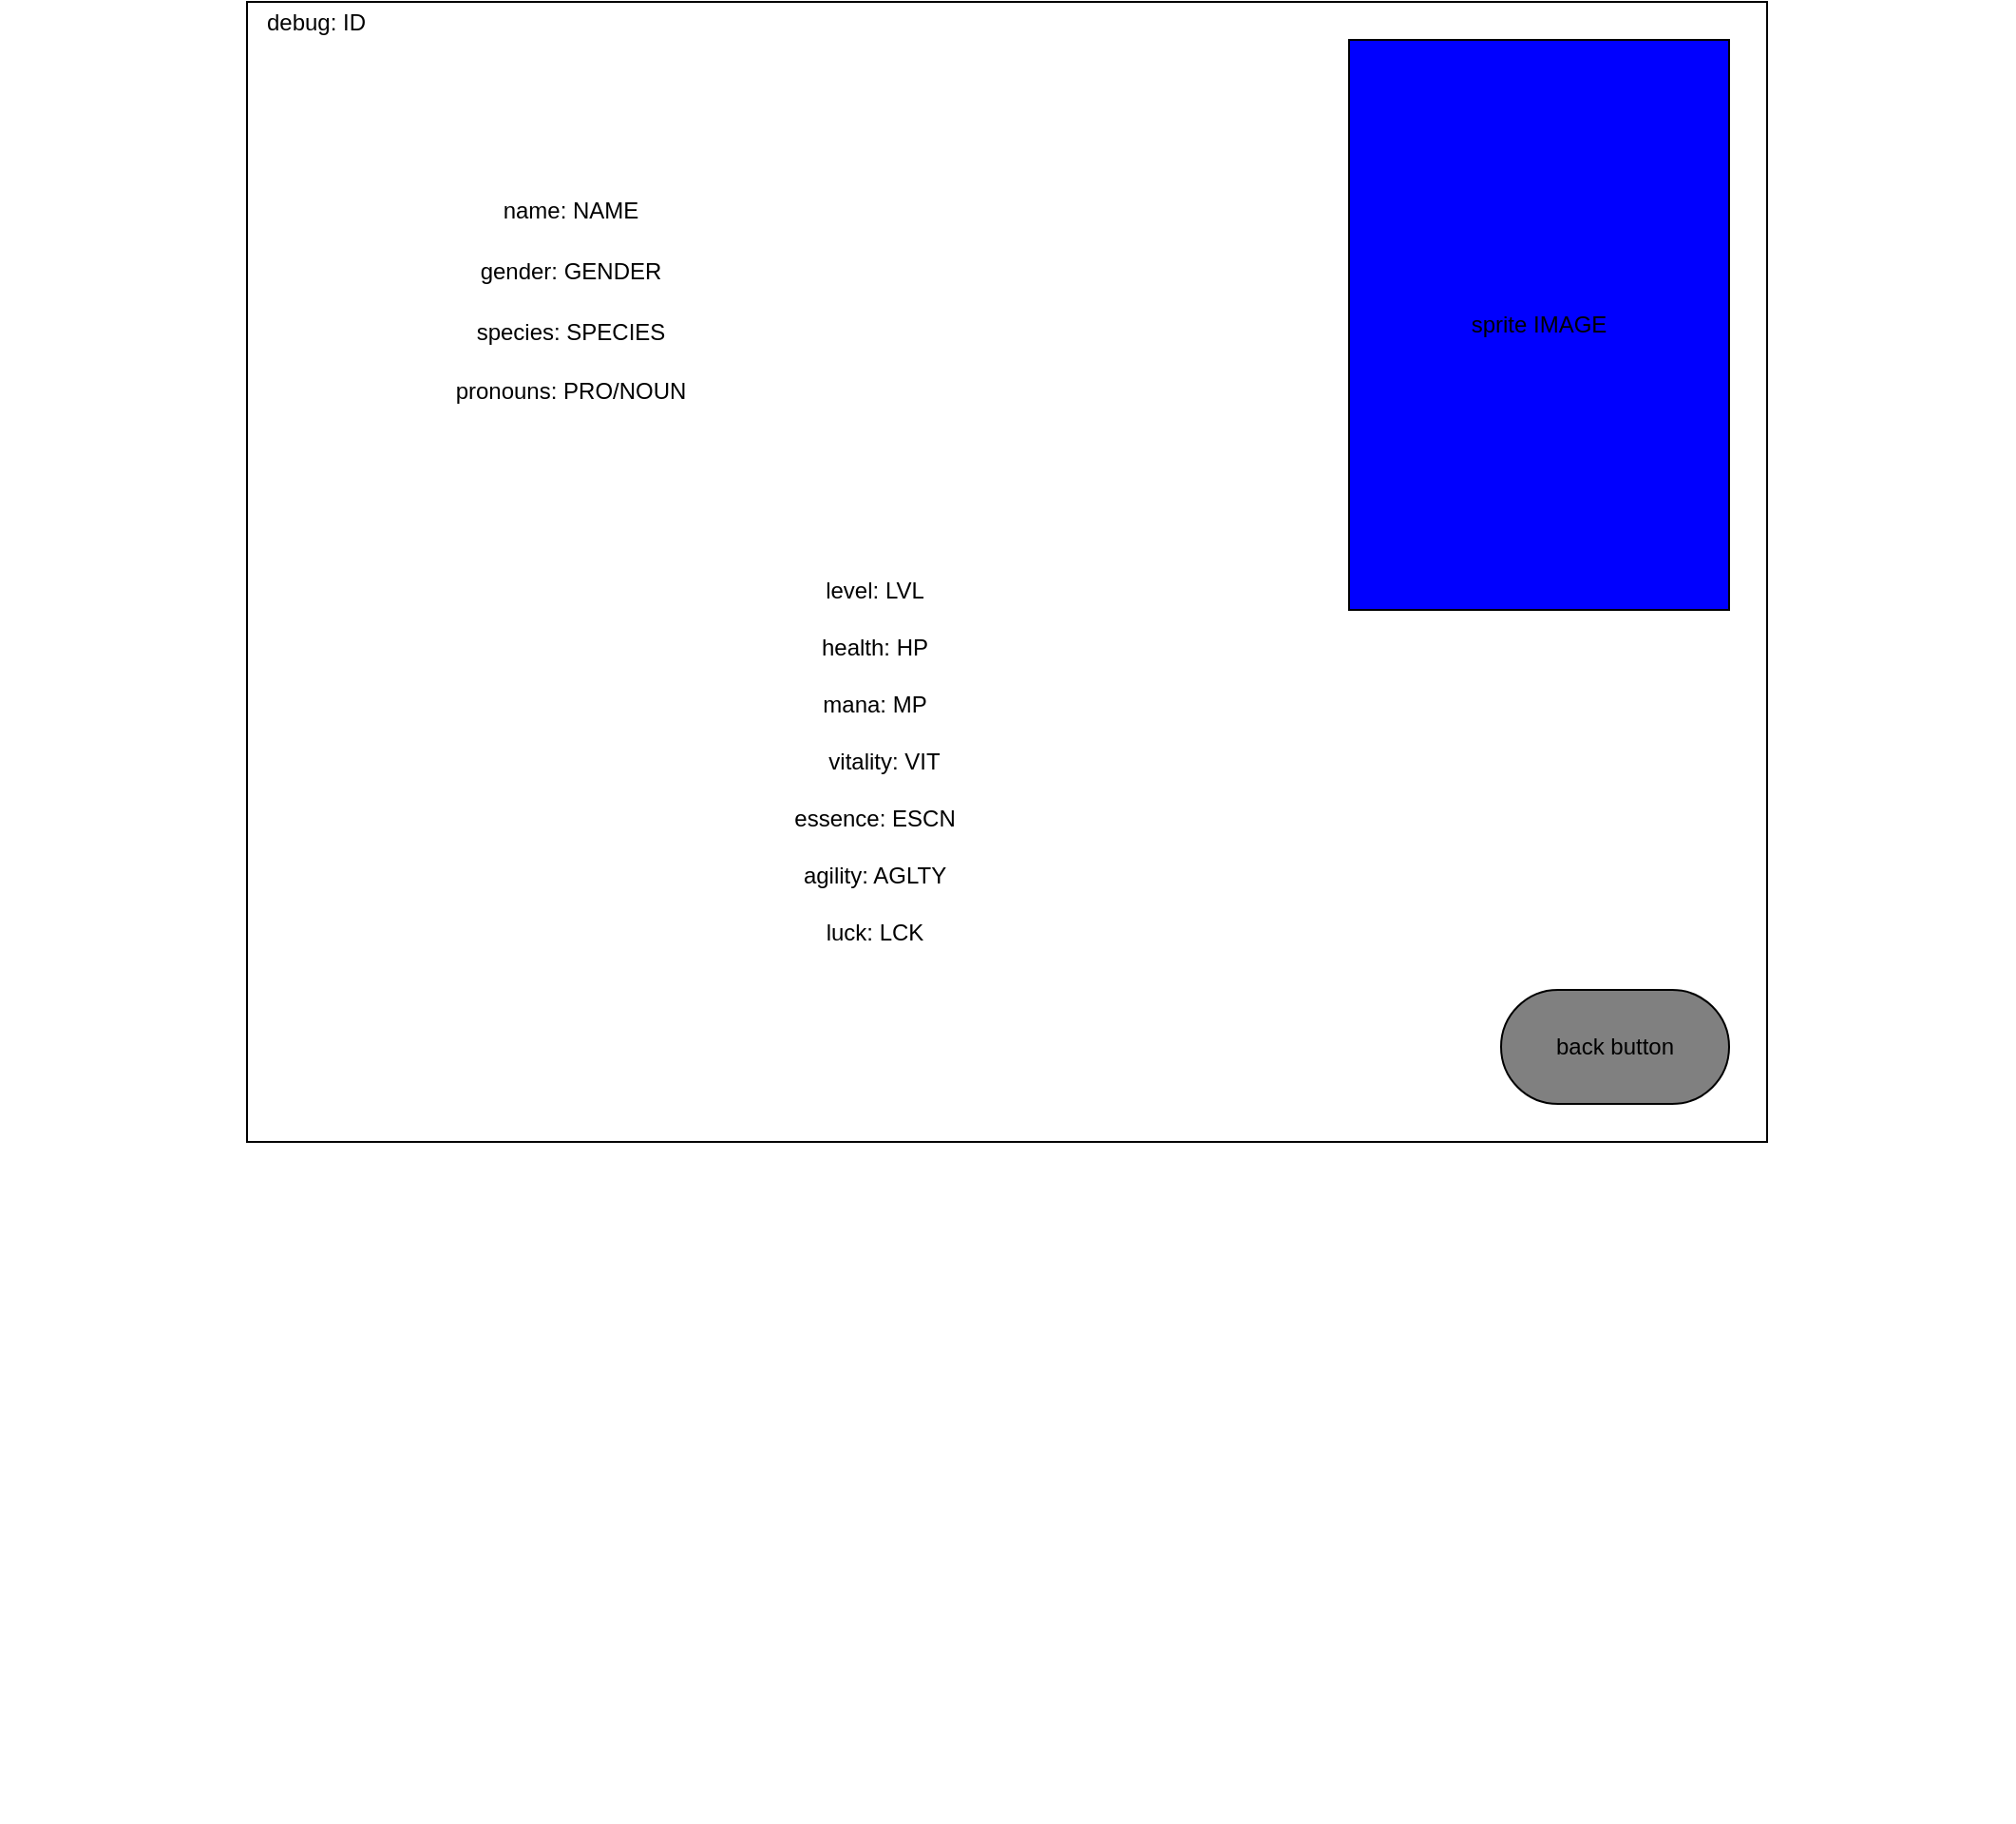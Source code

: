 <mxfile version="14.6.9" type="github">
  <diagram id="HOz_D86VpV3s0dzUtA75" name="stats">
    <mxGraphModel dx="2035" dy="662" grid="1" gridSize="10" guides="1" tooltips="1" connect="1" arrows="1" fold="1" page="1" pageScale="1" pageWidth="850" pageHeight="1100" math="0" shadow="0">
      <root>
        <mxCell id="0" />
        <mxCell id="1" parent="0" />
        <mxCell id="Ii6Pje73X-7WBVqU8yHy-15" value="" style="whiteSpace=wrap;html=1;" parent="1" vertex="1">
          <mxGeometry width="800" height="600" as="geometry" />
        </mxCell>
        <mxCell id="kD2bEqAKUVUS7SuI2hkp-1" value="back button" style="whiteSpace=wrap;html=1;rounded=1;arcSize=50;fillColor=grey" vertex="1" parent="1">
          <mxGeometry x="660" y="520" width="120" height="60" as="geometry" />
        </mxCell>
        <mxCell id="Ii6Pje73X-7WBVqU8yHy-19" value="&lt;span style=&quot;font-weight: 400&quot;&gt;sprite IMAGE&lt;/span&gt;" style="whiteSpace=wrap;html=1;fillColor=blue;fontStyle=1" parent="1" vertex="1">
          <mxGeometry x="580" y="20" width="200" height="300" as="geometry" />
        </mxCell>
        <mxCell id="Ii6Pje73X-7WBVqU8yHy-1" value="name: NAME" style="text;html=1;resizable=0;autosize=1;align=center;verticalAlign=middle;points=[];fillColor=none;strokeColor=none;rounded=0;" parent="1" vertex="1">
          <mxGeometry x="125" y="100" width="90" height="20" as="geometry" />
        </mxCell>
        <mxCell id="Ii6Pje73X-7WBVqU8yHy-2" value="gender: GENDER" style="text;html=1;resizable=0;autosize=1;align=center;verticalAlign=middle;points=[];fillColor=none;strokeColor=none;rounded=0;" parent="1" vertex="1">
          <mxGeometry x="115" y="132" width="110" height="20" as="geometry" />
        </mxCell>
        <mxCell id="Ii6Pje73X-7WBVqU8yHy-3" value="species: SPECIES" style="text;html=1;resizable=0;autosize=1;align=center;verticalAlign=middle;points=[];fillColor=none;strokeColor=none;rounded=0;" parent="1" vertex="1">
          <mxGeometry x="115" y="164" width="110" height="20" as="geometry" />
        </mxCell>
        <mxCell id="Ii6Pje73X-7WBVqU8yHy-4" value="pronouns: PRO/NOUN" style="text;html=1;resizable=0;autosize=1;align=center;verticalAlign=middle;points=[];fillColor=none;strokeColor=none;rounded=0;" parent="1" vertex="1">
          <mxGeometry x="100" y="195" width="140" height="20" as="geometry" />
        </mxCell>
        <mxCell id="Ii6Pje73X-7WBVqU8yHy-5" value="level: LVL" style="text;html=1;resizable=0;autosize=1;align=center;verticalAlign=middle;points=[];fillColor=none;strokeColor=none;rounded=0;" parent="1" vertex="1">
          <mxGeometry x="295" y="300" width="70" height="20" as="geometry" />
        </mxCell>
        <mxCell id="Ii6Pje73X-7WBVqU8yHy-6" value="health: HP" style="text;html=1;resizable=0;autosize=1;align=center;verticalAlign=middle;points=[];fillColor=none;strokeColor=none;rounded=0;" parent="1" vertex="1">
          <mxGeometry x="295" y="330" width="70" height="20" as="geometry" />
        </mxCell>
        <mxCell id="Ii6Pje73X-7WBVqU8yHy-7" value="mana: MP" style="text;html=1;resizable=0;autosize=1;align=center;verticalAlign=middle;points=[];fillColor=none;strokeColor=none;rounded=0;" parent="1" vertex="1">
          <mxGeometry x="295" y="360" width="70" height="20" as="geometry" />
        </mxCell>
        <mxCell id="Ii6Pje73X-7WBVqU8yHy-8" value="vitality: VIT" style="text;html=1;resizable=0;autosize=1;align=center;verticalAlign=middle;points=[];fillColor=none;strokeColor=none;rounded=0;" parent="1" vertex="1">
          <mxGeometry x="300" y="390" width="70" height="20" as="geometry" />
        </mxCell>
        <mxCell id="Ii6Pje73X-7WBVqU8yHy-9" value="essence: ESCN" style="text;html=1;resizable=0;autosize=1;align=center;verticalAlign=middle;points=[];fillColor=none;strokeColor=none;rounded=0;" parent="1" vertex="1">
          <mxGeometry x="280" y="420" width="100" height="20" as="geometry" />
        </mxCell>
        <mxCell id="Ii6Pje73X-7WBVqU8yHy-10" value="agility: AGLTY" style="text;html=1;resizable=0;autosize=1;align=center;verticalAlign=middle;points=[];fillColor=none;strokeColor=none;rounded=0;" parent="1" vertex="1">
          <mxGeometry x="285" y="450" width="90" height="20" as="geometry" />
        </mxCell>
        <mxCell id="Ii6Pje73X-7WBVqU8yHy-11" value="luck: LCK" style="text;html=1;resizable=0;autosize=1;align=center;verticalAlign=middle;points=[];fillColor=none;strokeColor=none;rounded=0;" parent="1" vertex="1">
          <mxGeometry x="295" y="480" width="70" height="20" as="geometry" />
        </mxCell>
        <mxCell id="Ii6Pje73X-7WBVqU8yHy-13" value="debug: ID" style="text;html=1;resizable=0;autosize=1;align=center;verticalAlign=middle;points=[];fillColor=none;strokeColor=none;rounded=0;" parent="1" vertex="1">
          <mxGeometry x="1" y="1" width="70" height="20" as="geometry" />
        </mxCell>
        <mxCell id="Di2Nf8yjGOXr8ErTS2VU-2" value="" style="shape=image;imageAspect=0;aspect=fixed;verticalLabelPosition=bottom;verticalAlign=top;image=https://preview.redd.it/anzp43b2ic151.jpg?width=1182&amp;format=pjpg&amp;auto=webp&amp;s=ae0770d795eacdcb6eea8d373aea436c29fde0d5;" parent="1" vertex="1">
          <mxGeometry x="-130" y="610" width="520" height="322" as="geometry" />
        </mxCell>
        <mxCell id="Di2Nf8yjGOXr8ErTS2VU-4" value="" style="shape=image;imageAspect=0;aspect=fixed;verticalLabelPosition=bottom;verticalAlign=top;image=https://sentoujunbi.files.wordpress.com/2016/06/fe7-stats.png;" parent="1" vertex="1">
          <mxGeometry x="410" y="610" width="520" height="348" as="geometry" />
        </mxCell>
      </root>
    </mxGraphModel>
  </diagram>
</mxfile>

